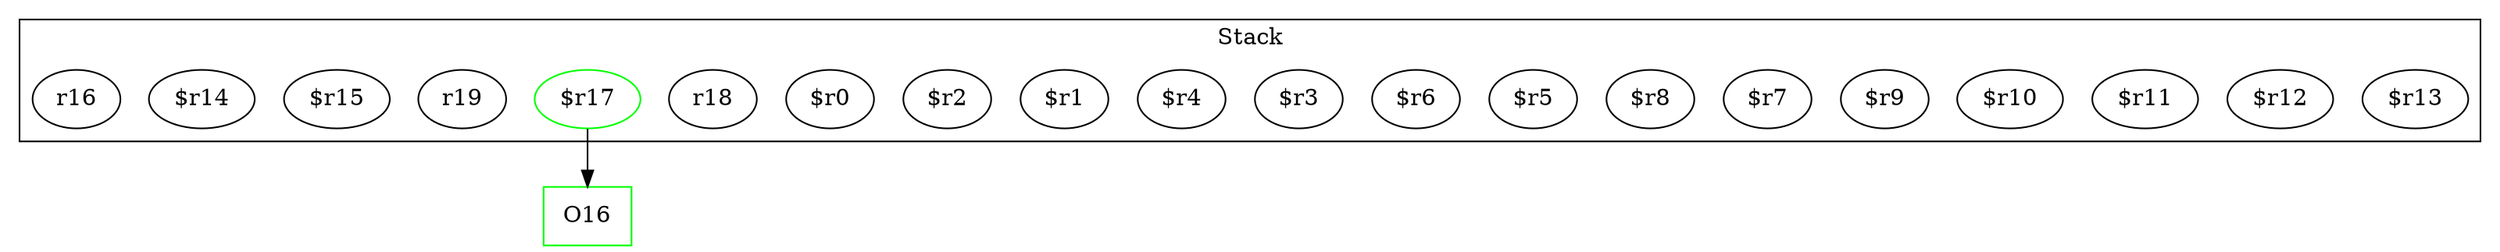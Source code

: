 digraph sample {
  rankDir="LR";
  subgraph cluster_0 {
    label="Stack"
    "$r13"; "$r12"; "$r11"; "$r10"; "$r9"; "$r7"; "$r8"; "$r5"; "$r6"; "$r3"; "$r4"; "$r1"; "$r2"; "$r0"; "r18"; "$r17"; "r19"; "$r15"; "$r14"; "r16"; 
  }
  "$r13" -> { };
  "$r12" -> { };
  "$r11" -> { };
  "$r10" -> { };
  "$r9" -> { };
  "$r7" -> { };
  "$r8" -> { };
  "$r5" -> { };
  "$r6" -> { };
  "$r3" -> { };
  "$r4" -> { };
  "$r1" -> { };
  "$r2" -> { };
  "$r0" -> { };
  "r18" -> { };
  "$r17" -> { O16 };
  "r19" -> { };
  "$r15" -> { };
  "$r14" -> { };
  "r16" -> { };
  O16[shape=box];
  O16[color="green"];
  "$r17"[color="green"];
}
